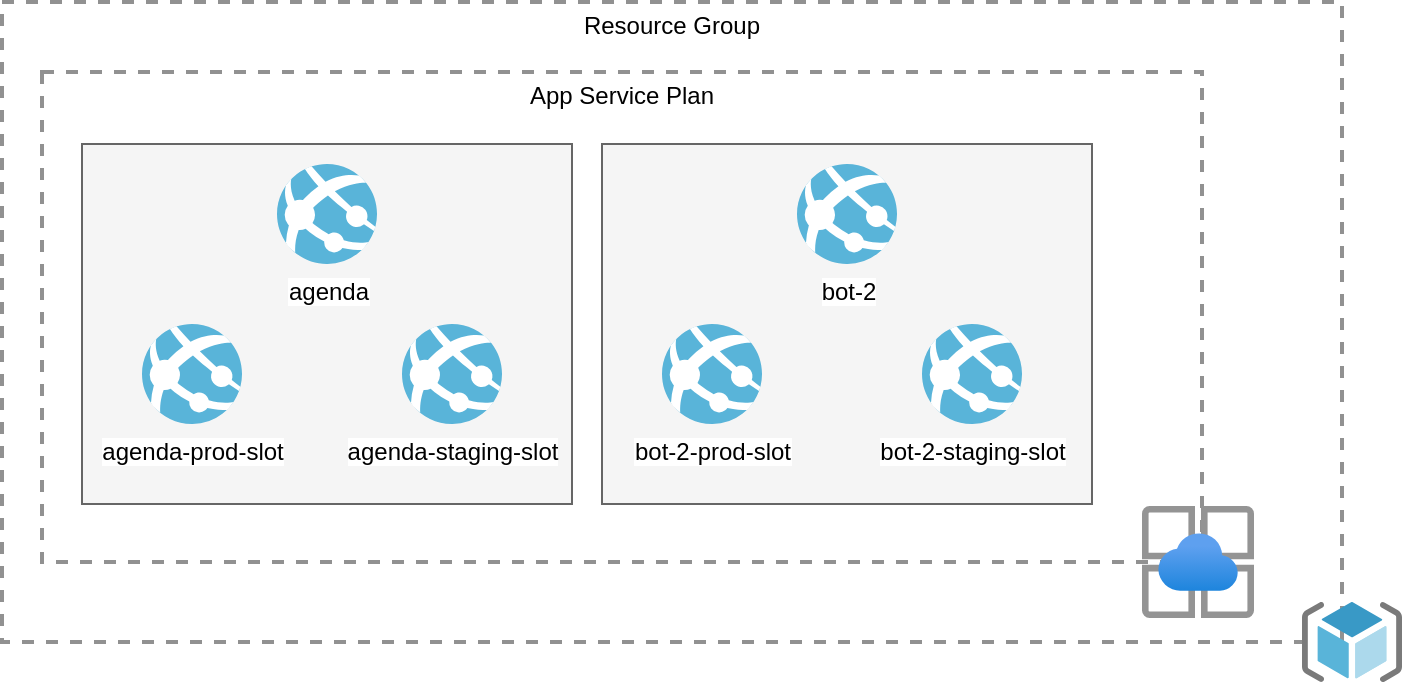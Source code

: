 <mxfile version="14.1.2" type="device"><diagram id="_wR1eUxm7PsmI71DWlfy" name="Page-1"><mxGraphModel dx="1422" dy="758" grid="1" gridSize="10" guides="1" tooltips="1" connect="1" arrows="1" fold="1" page="1" pageScale="1" pageWidth="850" pageHeight="1100" math="0" shadow="0"><root><mxCell id="0"/><mxCell id="1" parent="0"/><mxCell id="xV6r0CALH3us-ajcWpll-9" value="Resource Group" style="fontStyle=0;verticalAlign=top;align=center;spacingTop=-2;fillColor=none;rounded=0;whiteSpace=wrap;html=1;strokeColor=#919191;strokeWidth=2;dashed=1;container=1;collapsible=0;expand=0;recursiveResize=0;" vertex="1" parent="1"><mxGeometry x="40" y="270" width="670" height="320" as="geometry"/></mxCell><mxCell id="xV6r0CALH3us-ajcWpll-3" value="App Service Plan" style="fontStyle=0;verticalAlign=top;align=center;spacingTop=-2;fillColor=none;rounded=0;whiteSpace=wrap;html=1;strokeColor=#919191;strokeWidth=2;dashed=1;container=1;collapsible=0;expand=0;recursiveResize=0;" vertex="1" parent="xV6r0CALH3us-ajcWpll-9"><mxGeometry x="20" y="35" width="580" height="245" as="geometry"/></mxCell><mxCell id="xV6r0CALH3us-ajcWpll-23" value="" style="group" vertex="1" connectable="0" parent="xV6r0CALH3us-ajcWpll-3"><mxGeometry x="280" y="36" width="245" height="180" as="geometry"/></mxCell><mxCell id="xV6r0CALH3us-ajcWpll-19" value="" style="whiteSpace=wrap;html=1;sketch=0;fillColor=#f5f5f5;strokeColor=#666666;fontColor=#333333;" vertex="1" parent="xV6r0CALH3us-ajcWpll-23"><mxGeometry width="245" height="180" as="geometry"/></mxCell><mxCell id="xV6r0CALH3us-ajcWpll-20" value="bot-2" style="aspect=fixed;html=1;points=[];align=center;image;fontSize=12;image=img/lib/mscae/App_Services.svg;sketch=0;" vertex="1" parent="xV6r0CALH3us-ajcWpll-23"><mxGeometry x="97.5" y="10" width="50" height="50" as="geometry"/></mxCell><mxCell id="xV6r0CALH3us-ajcWpll-21" value="bot-2-prod-slot" style="aspect=fixed;html=1;points=[];align=center;image;fontSize=12;image=img/lib/mscae/App_Services.svg;sketch=0;" vertex="1" parent="xV6r0CALH3us-ajcWpll-23"><mxGeometry x="30" y="90" width="50" height="50" as="geometry"/></mxCell><mxCell id="xV6r0CALH3us-ajcWpll-22" value="bot-2-staging-slot" style="aspect=fixed;html=1;points=[];align=center;image;fontSize=12;image=img/lib/mscae/App_Services.svg;sketch=0;" vertex="1" parent="xV6r0CALH3us-ajcWpll-23"><mxGeometry x="160" y="90" width="50" height="50" as="geometry"/></mxCell><mxCell id="xV6r0CALH3us-ajcWpll-17" value="" style="group" vertex="1" connectable="0" parent="xV6r0CALH3us-ajcWpll-3"><mxGeometry x="20" y="36" width="245" height="180" as="geometry"/></mxCell><mxCell id="xV6r0CALH3us-ajcWpll-16" value="" style="whiteSpace=wrap;html=1;sketch=0;fillColor=#f5f5f5;strokeColor=#666666;fontColor=#333333;" vertex="1" parent="xV6r0CALH3us-ajcWpll-17"><mxGeometry width="245" height="180" as="geometry"/></mxCell><mxCell id="xV6r0CALH3us-ajcWpll-10" value="agenda" style="aspect=fixed;html=1;points=[];align=center;image;fontSize=12;image=img/lib/mscae/App_Services.svg;sketch=0;" vertex="1" parent="xV6r0CALH3us-ajcWpll-17"><mxGeometry x="97.5" y="10" width="50" height="50" as="geometry"/></mxCell><mxCell id="xV6r0CALH3us-ajcWpll-14" value="&lt;div&gt;agenda-prod-slot&lt;/div&gt;" style="aspect=fixed;html=1;points=[];align=center;image;fontSize=12;image=img/lib/mscae/App_Services.svg;sketch=0;" vertex="1" parent="xV6r0CALH3us-ajcWpll-17"><mxGeometry x="30" y="90" width="50" height="50" as="geometry"/></mxCell><mxCell id="xV6r0CALH3us-ajcWpll-15" value="agenda-staging-slot" style="aspect=fixed;html=1;points=[];align=center;image;fontSize=12;image=img/lib/mscae/App_Services.svg;sketch=0;" vertex="1" parent="xV6r0CALH3us-ajcWpll-17"><mxGeometry x="160" y="90" width="50" height="50" as="geometry"/></mxCell><mxCell id="xV6r0CALH3us-ajcWpll-1" value="" style="aspect=fixed;html=1;points=[];align=center;image;fontSize=12;image=img/lib/azure2/app_services/App_Service_Environments.svg;" vertex="1" parent="xV6r0CALH3us-ajcWpll-9"><mxGeometry x="570" y="252" width="56" height="56" as="geometry"/></mxCell><mxCell id="xV6r0CALH3us-ajcWpll-2" value="" style="aspect=fixed;html=1;points=[];align=center;image;fontSize=12;image=img/lib/mscae/ResourceGroup.svg;" vertex="1" parent="xV6r0CALH3us-ajcWpll-9"><mxGeometry x="650" y="300" width="50" height="40" as="geometry"/></mxCell></root></mxGraphModel></diagram></mxfile>